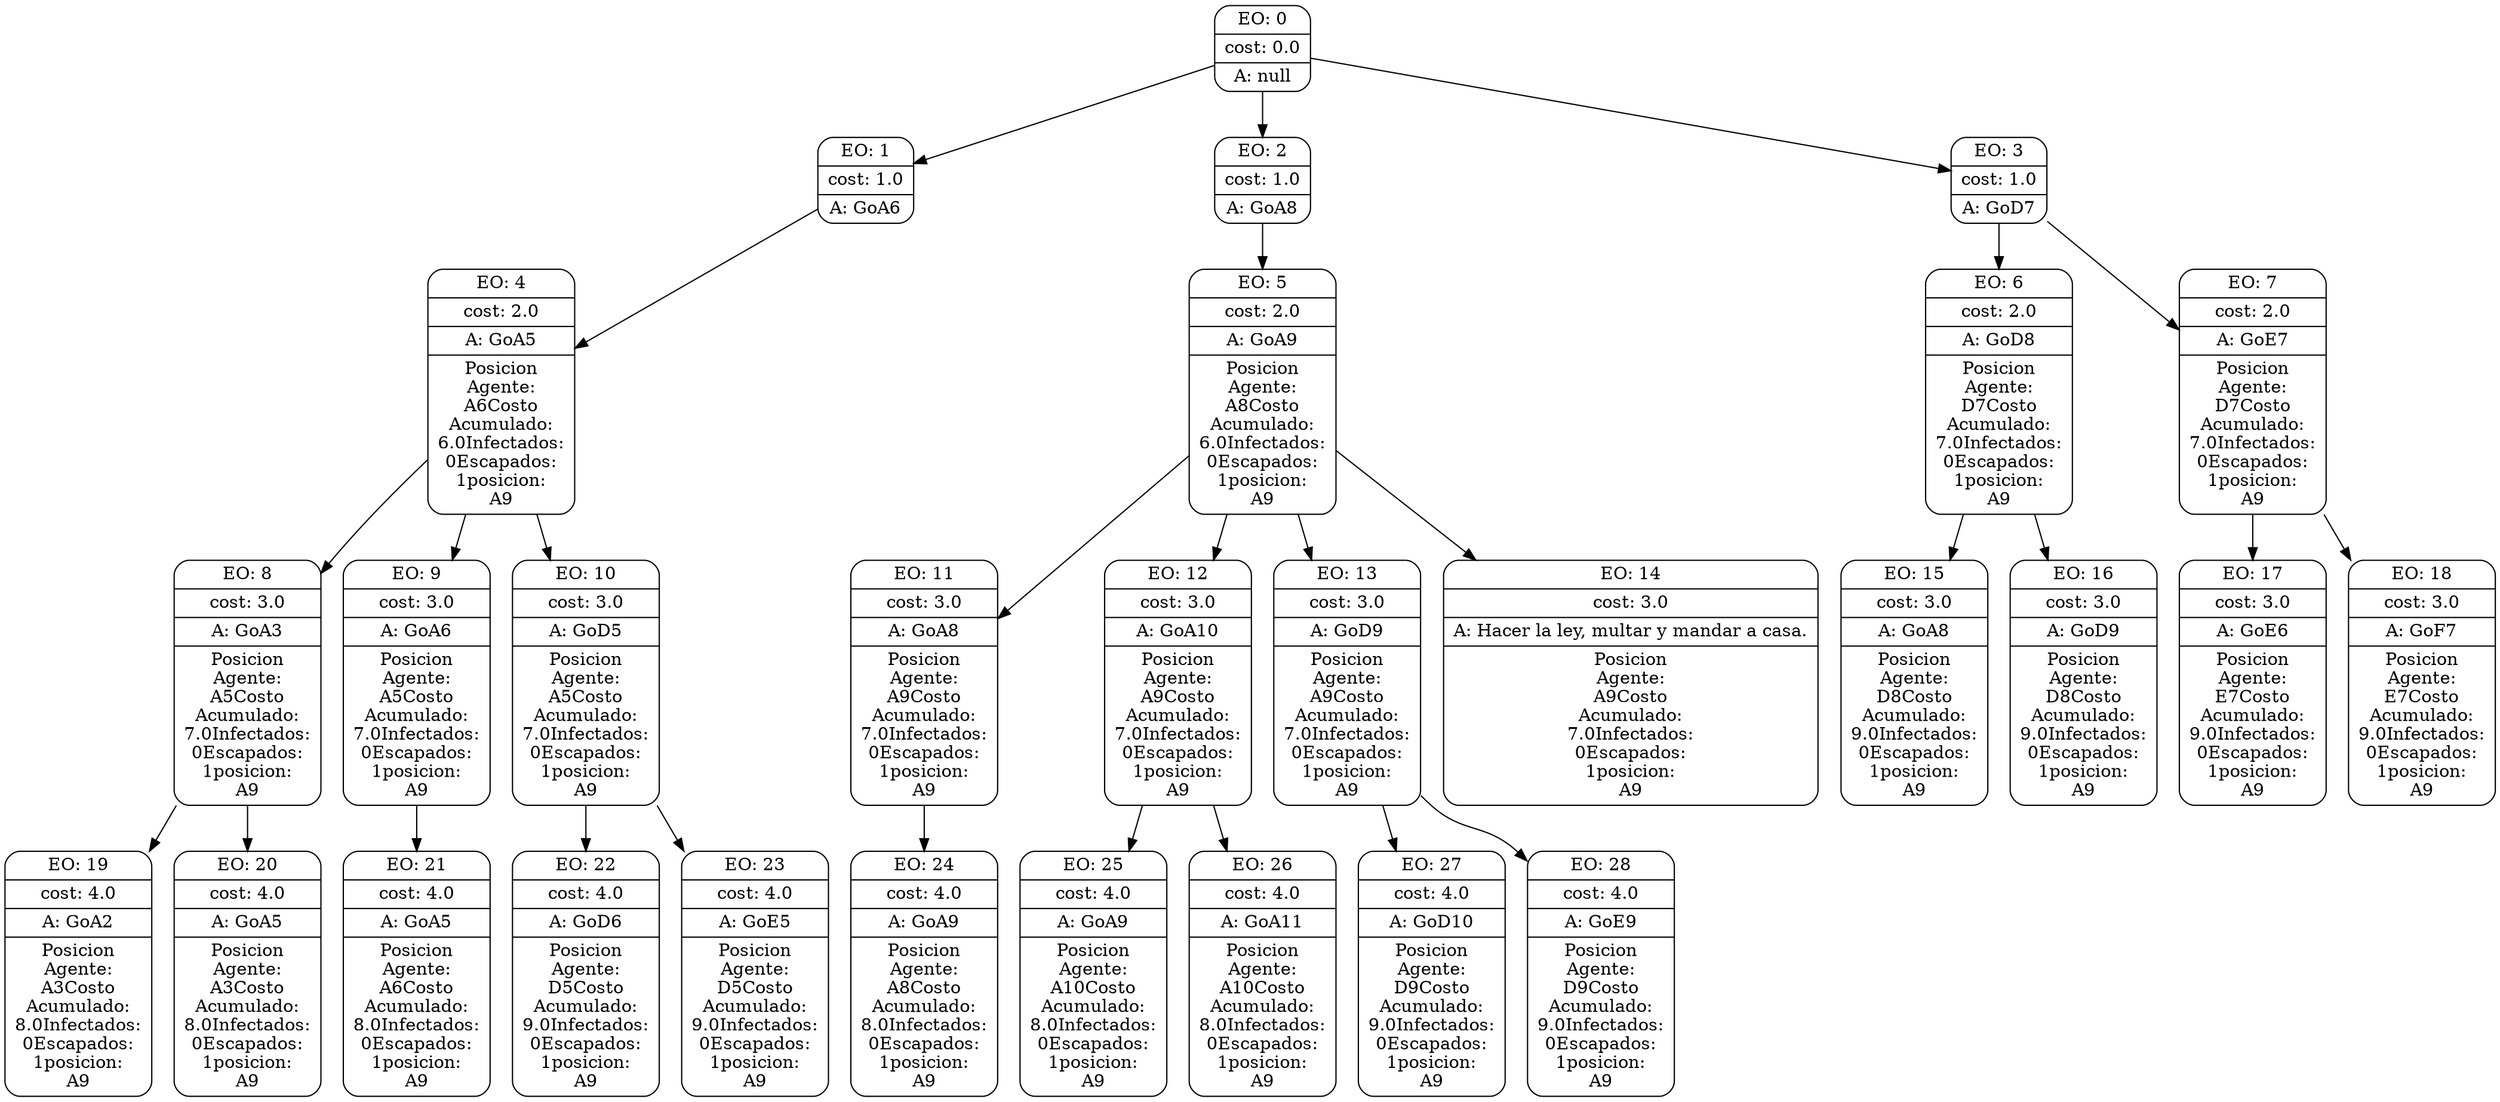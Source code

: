 digraph g {
node [shape = Mrecord];
nodo0[label="{EO: 0|cost: 0.0|A: null}"]
nodo1[label="{EO: 1|cost: 1.0|A: GoA6}"]
nodo4[label="{EO: 4|cost: 2.0|A: GoA5|
Posicion\nAgente:\nA6
Costo\nAcumulado:\n6.0
Infectados:\n0
Escapados:\n1
	posicion:\nA9
}"]
nodo8[label="{EO: 8|cost: 3.0|A: GoA3|
Posicion\nAgente:\nA5
Costo\nAcumulado:\n7.0
Infectados:\n0
Escapados:\n1
	posicion:\nA9
}"]
nodo19[label="{EO: 19|cost: 4.0|A: GoA2|
Posicion\nAgente:\nA3
Costo\nAcumulado:\n8.0
Infectados:\n0
Escapados:\n1
	posicion:\nA9
}"]

nodo8 -> nodo19;
nodo20[label="{EO: 20|cost: 4.0|A: GoA5|
Posicion\nAgente:\nA3
Costo\nAcumulado:\n8.0
Infectados:\n0
Escapados:\n1
	posicion:\nA9
}"]

nodo8 -> nodo20;

nodo4 -> nodo8;
nodo9[label="{EO: 9|cost: 3.0|A: GoA6|
Posicion\nAgente:\nA5
Costo\nAcumulado:\n7.0
Infectados:\n0
Escapados:\n1
	posicion:\nA9
}"]
nodo21[label="{EO: 21|cost: 4.0|A: GoA5|
Posicion\nAgente:\nA6
Costo\nAcumulado:\n8.0
Infectados:\n0
Escapados:\n1
	posicion:\nA9
}"]

nodo9 -> nodo21;

nodo4 -> nodo9;
nodo10[label="{EO: 10|cost: 3.0|A: GoD5|
Posicion\nAgente:\nA5
Costo\nAcumulado:\n7.0
Infectados:\n0
Escapados:\n1
	posicion:\nA9
}"]
nodo22[label="{EO: 22|cost: 4.0|A: GoD6|
Posicion\nAgente:\nD5
Costo\nAcumulado:\n9.0
Infectados:\n0
Escapados:\n1
	posicion:\nA9
}"]

nodo10 -> nodo22;
nodo23[label="{EO: 23|cost: 4.0|A: GoE5|
Posicion\nAgente:\nD5
Costo\nAcumulado:\n9.0
Infectados:\n0
Escapados:\n1
	posicion:\nA9
}"]

nodo10 -> nodo23;

nodo4 -> nodo10;

nodo1 -> nodo4;

nodo0 -> nodo1;
nodo2[label="{EO: 2|cost: 1.0|A: GoA8}"]
nodo5[label="{EO: 5|cost: 2.0|A: GoA9|
Posicion\nAgente:\nA8
Costo\nAcumulado:\n6.0
Infectados:\n0
Escapados:\n1
	posicion:\nA9
}"]
nodo11[label="{EO: 11|cost: 3.0|A: GoA8|
Posicion\nAgente:\nA9
Costo\nAcumulado:\n7.0
Infectados:\n0
Escapados:\n1
	posicion:\nA9
}"]
nodo24[label="{EO: 24|cost: 4.0|A: GoA9|
Posicion\nAgente:\nA8
Costo\nAcumulado:\n8.0
Infectados:\n0
Escapados:\n1
	posicion:\nA9
}"]

nodo11 -> nodo24;

nodo5 -> nodo11;
nodo12[label="{EO: 12|cost: 3.0|A: GoA10|
Posicion\nAgente:\nA9
Costo\nAcumulado:\n7.0
Infectados:\n0
Escapados:\n1
	posicion:\nA9
}"]
nodo25[label="{EO: 25|cost: 4.0|A: GoA9|
Posicion\nAgente:\nA10
Costo\nAcumulado:\n8.0
Infectados:\n0
Escapados:\n1
	posicion:\nA9
}"]

nodo12 -> nodo25;
nodo26[label="{EO: 26|cost: 4.0|A: GoA11|
Posicion\nAgente:\nA10
Costo\nAcumulado:\n8.0
Infectados:\n0
Escapados:\n1
	posicion:\nA9
}"]

nodo12 -> nodo26;

nodo5 -> nodo12;
nodo13[label="{EO: 13|cost: 3.0|A: GoD9|
Posicion\nAgente:\nA9
Costo\nAcumulado:\n7.0
Infectados:\n0
Escapados:\n1
	posicion:\nA9
}"]
nodo27[label="{EO: 27|cost: 4.0|A: GoD10|
Posicion\nAgente:\nD9
Costo\nAcumulado:\n9.0
Infectados:\n0
Escapados:\n1
	posicion:\nA9
}"]

nodo13 -> nodo27;
nodo28[label="{EO: 28|cost: 4.0|A: GoE9|
Posicion\nAgente:\nD9
Costo\nAcumulado:\n9.0
Infectados:\n0
Escapados:\n1
	posicion:\nA9
}"]

nodo13 -> nodo28;

nodo5 -> nodo13;
nodo14[label="{EO: 14|cost: 3.0|A: Hacer la ley, multar y mandar a casa.|
Posicion\nAgente:\nA9
Costo\nAcumulado:\n7.0
Infectados:\n0
Escapados:\n1
	posicion:\nA9
}"]

nodo5 -> nodo14;

nodo2 -> nodo5;

nodo0 -> nodo2;
nodo3[label="{EO: 3|cost: 1.0|A: GoD7}"]
nodo6[label="{EO: 6|cost: 2.0|A: GoD8|
Posicion\nAgente:\nD7
Costo\nAcumulado:\n7.0
Infectados:\n0
Escapados:\n1
	posicion:\nA9
}"]
nodo15[label="{EO: 15|cost: 3.0|A: GoA8|
Posicion\nAgente:\nD8
Costo\nAcumulado:\n9.0
Infectados:\n0
Escapados:\n1
	posicion:\nA9
}"]

nodo6 -> nodo15;
nodo16[label="{EO: 16|cost: 3.0|A: GoD9|
Posicion\nAgente:\nD8
Costo\nAcumulado:\n9.0
Infectados:\n0
Escapados:\n1
	posicion:\nA9
}"]

nodo6 -> nodo16;

nodo3 -> nodo6;
nodo7[label="{EO: 7|cost: 2.0|A: GoE7|
Posicion\nAgente:\nD7
Costo\nAcumulado:\n7.0
Infectados:\n0
Escapados:\n1
	posicion:\nA9
}"]
nodo17[label="{EO: 17|cost: 3.0|A: GoE6|
Posicion\nAgente:\nE7
Costo\nAcumulado:\n9.0
Infectados:\n0
Escapados:\n1
	posicion:\nA9
}"]

nodo7 -> nodo17;
nodo18[label="{EO: 18|cost: 3.0|A: GoF7|
Posicion\nAgente:\nE7
Costo\nAcumulado:\n9.0
Infectados:\n0
Escapados:\n1
	posicion:\nA9
}"]

nodo7 -> nodo18;

nodo3 -> nodo7;

nodo0 -> nodo3;


}